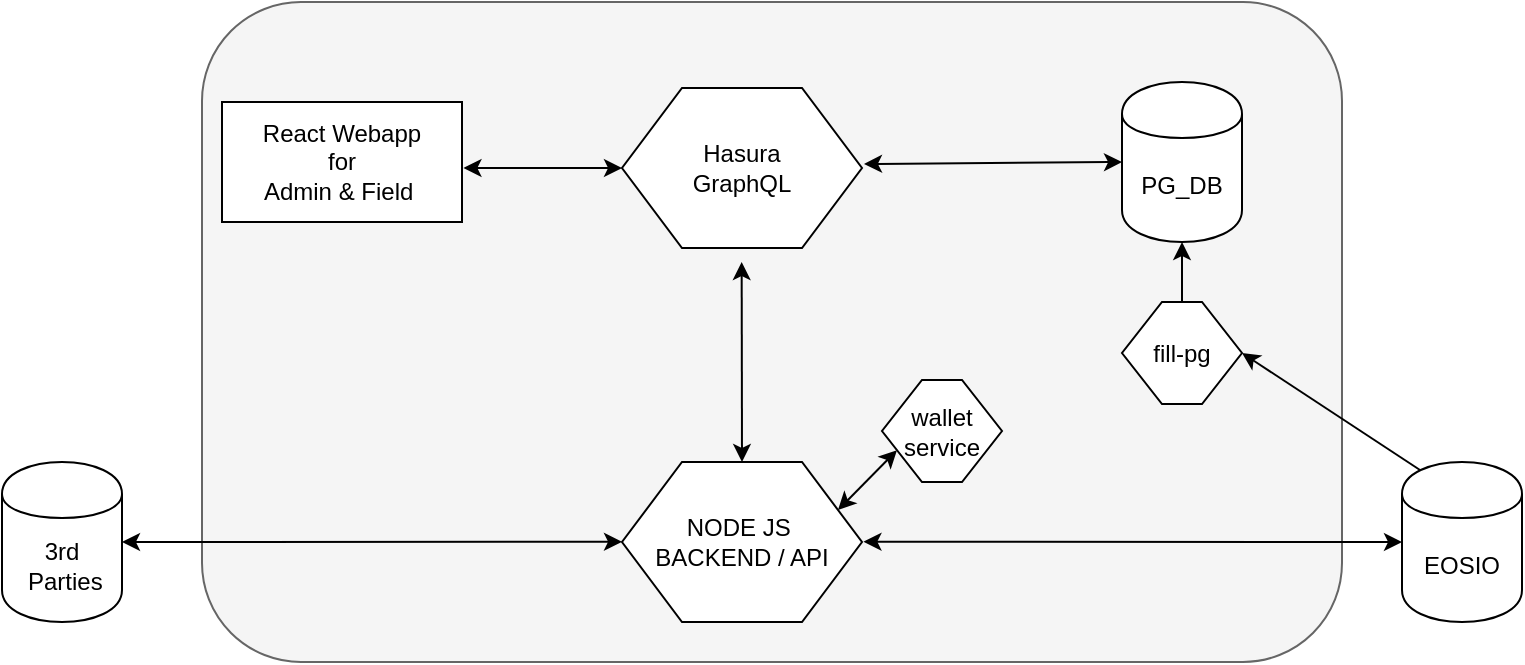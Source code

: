 <mxfile version="14.0.1" type="device"><diagram id="TOqiwn0cVwBRq3fqnGyG" name="Page-1"><mxGraphModel dx="2148" dy="744" grid="1" gridSize="10" guides="1" tooltips="1" connect="1" arrows="1" fold="1" page="1" pageScale="1" pageWidth="850" pageHeight="1100" math="0" shadow="0"><root><mxCell id="0"/><mxCell id="1" parent="0"/><mxCell id="GzICvoGJGZG8VrvVaQft-2" value="" style="rounded=1;whiteSpace=wrap;html=1;fillColor=#f5f5f5;strokeColor=#666666;fontColor=#333333;" vertex="1" parent="1"><mxGeometry x="30" y="160" width="570" height="330" as="geometry"/></mxCell><mxCell id="CNGjLFoOZslHkPrbMqrC-2" value="PG_DB" style="shape=cylinder;whiteSpace=wrap;html=1;boundedLbl=1;backgroundOutline=1;" parent="1" vertex="1"><mxGeometry x="490" y="200" width="60" height="80" as="geometry"/></mxCell><mxCell id="CNGjLFoOZslHkPrbMqrC-3" value="EOSIO" style="shape=cylinder;whiteSpace=wrap;html=1;boundedLbl=1;backgroundOutline=1;" parent="1" vertex="1"><mxGeometry x="630" y="390" width="60" height="80" as="geometry"/></mxCell><mxCell id="CNGjLFoOZslHkPrbMqrC-4" value="NODE JS&amp;nbsp;&lt;br&gt;BACKEND / API" style="shape=hexagon;perimeter=hexagonPerimeter2;whiteSpace=wrap;html=1;" parent="1" vertex="1"><mxGeometry x="240" y="390" width="120" height="80" as="geometry"/></mxCell><mxCell id="CNGjLFoOZslHkPrbMqrC-5" value="Hasura&lt;br&gt;GraphQL" style="shape=hexagon;perimeter=hexagonPerimeter2;whiteSpace=wrap;html=1;" parent="1" vertex="1"><mxGeometry x="240" y="203" width="120" height="80" as="geometry"/></mxCell><mxCell id="CNGjLFoOZslHkPrbMqrC-6" value="React Webapp&lt;br&gt;for&lt;br&gt;Admin &amp;amp; Field&amp;nbsp;" style="rounded=0;whiteSpace=wrap;html=1;" parent="1" vertex="1"><mxGeometry x="40" y="210" width="120" height="60" as="geometry"/></mxCell><mxCell id="6iz6uIjMC0NMBhZU-kww-1" value="3rd&lt;br&gt;&amp;nbsp;Parties" style="shape=cylinder;whiteSpace=wrap;html=1;boundedLbl=1;backgroundOutline=1;" parent="1" vertex="1"><mxGeometry x="-70" y="390" width="60" height="80" as="geometry"/></mxCell><mxCell id="whtA36CNjycB2lJbZ-Ul-2" value="" style="endArrow=classic;startArrow=classic;html=1;exitX=1.006;exitY=0.55;exitDx=0;exitDy=0;exitPerimeter=0;entryX=0;entryY=0.5;entryDx=0;entryDy=0;" parent="1" source="CNGjLFoOZslHkPrbMqrC-6" target="CNGjLFoOZslHkPrbMqrC-5" edge="1"><mxGeometry width="50" height="50" relative="1" as="geometry"><mxPoint x="150" y="270" as="sourcePoint"/><mxPoint x="200" y="220" as="targetPoint"/></mxGeometry></mxCell><mxCell id="whtA36CNjycB2lJbZ-Ul-5" value="" style="endArrow=classic;startArrow=classic;html=1;entryX=0;entryY=0.5;entryDx=0;entryDy=0;" parent="1" target="CNGjLFoOZslHkPrbMqrC-2" edge="1"><mxGeometry width="50" height="50" relative="1" as="geometry"><mxPoint x="361" y="241" as="sourcePoint"/><mxPoint x="470" y="249.87" as="targetPoint"/></mxGeometry></mxCell><mxCell id="whtA36CNjycB2lJbZ-Ul-6" value="" style="endArrow=classic;startArrow=classic;html=1;exitX=1.006;exitY=0.55;exitDx=0;exitDy=0;exitPerimeter=0;entryX=0;entryY=0.5;entryDx=0;entryDy=0;" parent="1" target="CNGjLFoOZslHkPrbMqrC-3" edge="1"><mxGeometry width="50" height="50" relative="1" as="geometry"><mxPoint x="360.72" y="429.83" as="sourcePoint"/><mxPoint x="440" y="430" as="targetPoint"/></mxGeometry></mxCell><mxCell id="whtA36CNjycB2lJbZ-Ul-7" value="" style="endArrow=classic;startArrow=classic;html=1;exitX=1;exitY=0.5;exitDx=0;exitDy=0;entryX=0.25;entryY=0.038;entryDx=0;entryDy=0;entryPerimeter=0;" parent="1" edge="1" source="6iz6uIjMC0NMBhZU-kww-1"><mxGeometry width="50" height="50" relative="1" as="geometry"><mxPoint x="130.72" y="429.83" as="sourcePoint"/><mxPoint x="240" y="429.87" as="targetPoint"/></mxGeometry></mxCell><mxCell id="whtA36CNjycB2lJbZ-Ul-8" value="" style="endArrow=classic;startArrow=classic;html=1;exitX=1.006;exitY=0.55;exitDx=0;exitDy=0;exitPerimeter=0;entryX=0.5;entryY=0;entryDx=0;entryDy=0;" parent="1" target="CNGjLFoOZslHkPrbMqrC-4" edge="1"><mxGeometry width="50" height="50" relative="1" as="geometry"><mxPoint x="299.83" y="290.0" as="sourcePoint"/><mxPoint x="300.11" y="380.17" as="targetPoint"/></mxGeometry></mxCell><mxCell id="ku7Xa2b_KeSh9adgx3Mw-2" value="wallet&lt;br&gt;service" style="shape=hexagon;perimeter=hexagonPerimeter2;whiteSpace=wrap;html=1;fixedSize=1;" parent="1" vertex="1"><mxGeometry x="370" y="349" width="60" height="51" as="geometry"/></mxCell><mxCell id="ku7Xa2b_KeSh9adgx3Mw-3" value="" style="endArrow=classic;startArrow=classic;html=1;exitX=1;exitY=0.25;exitDx=0;exitDy=0;entryX=0;entryY=0.75;entryDx=0;entryDy=0;" parent="1" source="CNGjLFoOZslHkPrbMqrC-4" target="ku7Xa2b_KeSh9adgx3Mw-2" edge="1"><mxGeometry width="50" height="50" relative="1" as="geometry"><mxPoint x="370.72" y="439.83" as="sourcePoint"/><mxPoint x="380" y="440" as="targetPoint"/></mxGeometry></mxCell><mxCell id="ku7Xa2b_KeSh9adgx3Mw-5" value="fill-pg" style="shape=hexagon;perimeter=hexagonPerimeter2;whiteSpace=wrap;html=1;fixedSize=1;" parent="1" vertex="1"><mxGeometry x="490" y="310" width="60" height="51" as="geometry"/></mxCell><mxCell id="ku7Xa2b_KeSh9adgx3Mw-8" value="" style="endArrow=classic;html=1;entryX=0.5;entryY=1;entryDx=0;entryDy=0;exitX=0.5;exitY=0;exitDx=0;exitDy=0;" parent="1" source="ku7Xa2b_KeSh9adgx3Mw-5" target="CNGjLFoOZslHkPrbMqrC-2" edge="1"><mxGeometry width="50" height="50" relative="1" as="geometry"><mxPoint x="400" y="430" as="sourcePoint"/><mxPoint x="450" y="380" as="targetPoint"/></mxGeometry></mxCell><mxCell id="GzICvoGJGZG8VrvVaQft-3" value="" style="endArrow=classic;html=1;exitX=0.15;exitY=0.05;exitDx=0;exitDy=0;exitPerimeter=0;entryX=1;entryY=0.5;entryDx=0;entryDy=0;" edge="1" parent="1" source="CNGjLFoOZslHkPrbMqrC-3" target="ku7Xa2b_KeSh9adgx3Mw-5"><mxGeometry width="50" height="50" relative="1" as="geometry"><mxPoint x="650" y="390" as="sourcePoint"/><mxPoint x="520" y="361" as="targetPoint"/></mxGeometry></mxCell></root></mxGraphModel></diagram></mxfile>